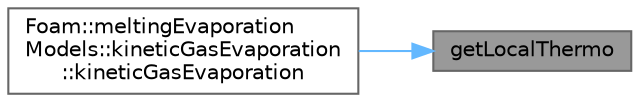 digraph "getLocalThermo"
{
 // LATEX_PDF_SIZE
  bgcolor="transparent";
  edge [fontname=Helvetica,fontsize=10,labelfontname=Helvetica,labelfontsize=10];
  node [fontname=Helvetica,fontsize=10,shape=box,height=0.2,width=0.4];
  rankdir="RL";
  Node1 [id="Node000001",label="getLocalThermo",height=0.2,width=0.4,color="gray40", fillcolor="grey60", style="filled", fontcolor="black",tooltip=" "];
  Node1 -> Node2 [id="edge1_Node000001_Node000002",dir="back",color="steelblue1",style="solid",tooltip=" "];
  Node2 [id="Node000002",label="Foam::meltingEvaporation\lModels::kineticGasEvaporation\l::kineticGasEvaporation",height=0.2,width=0.4,color="grey40", fillcolor="white", style="filled",URL="$classFoam_1_1meltingEvaporationModels_1_1kineticGasEvaporation.html#ad4cbcb94f5353685eaaa334f6fe2bf50",tooltip=" "];
}
